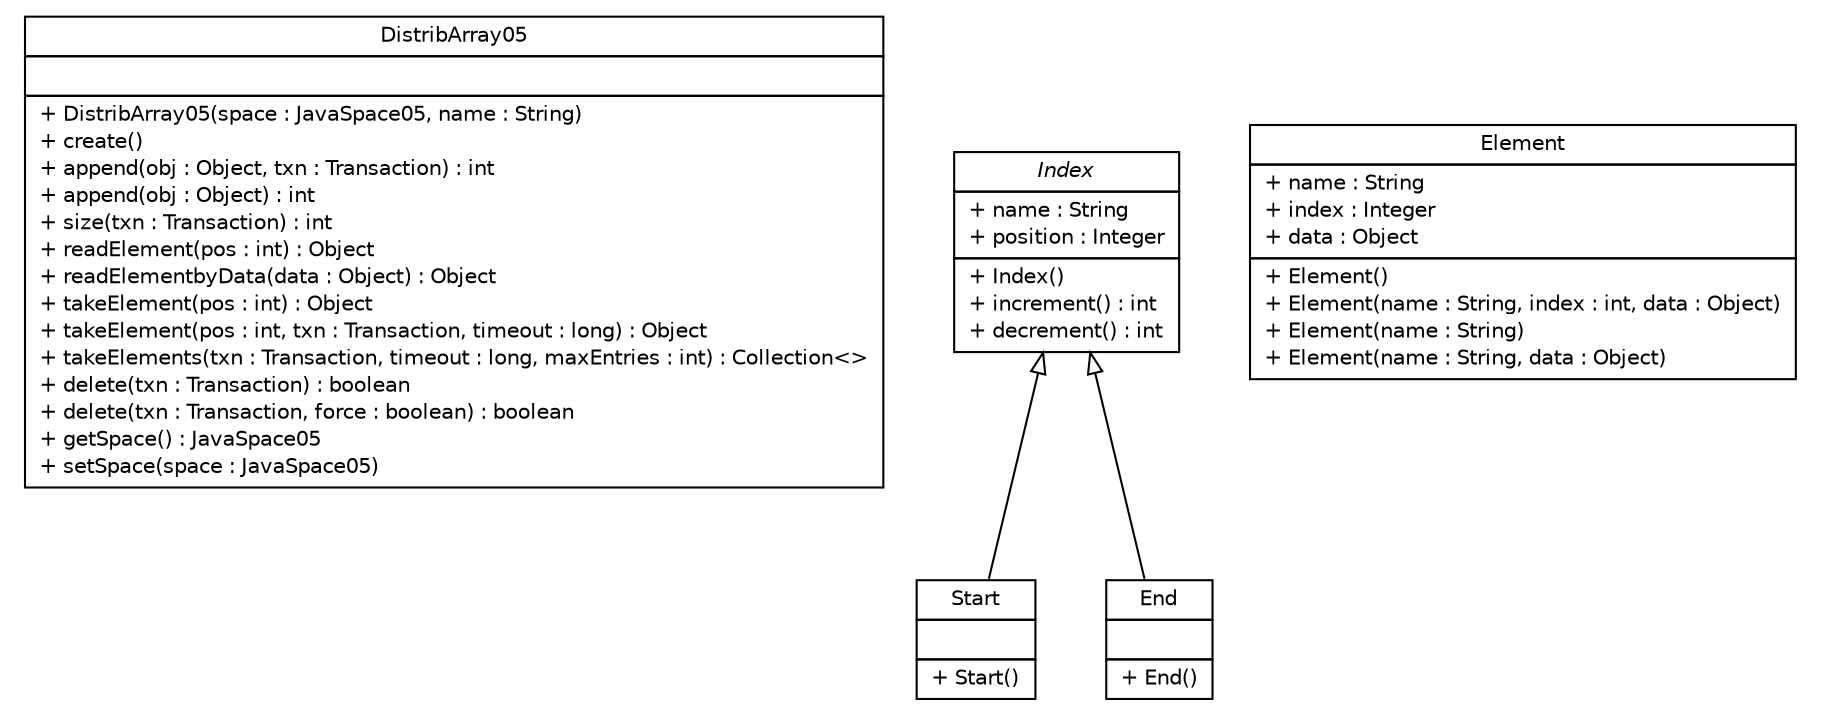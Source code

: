 #!/usr/local/bin/dot
#
# Class diagram 
# Generated by UMLGraph version R5_6 (http://www.umlgraph.org/)
#

digraph G {
	edge [fontname="Helvetica",fontsize=10,labelfontname="Helvetica",labelfontsize=10];
	node [fontname="Helvetica",fontsize=10,shape=plaintext];
	nodesep=0.25;
	ranksep=0.5;
	// sorcer.space.array.DistribArray05
	c43241 [label=<<table title="sorcer.space.array.DistribArray05" border="0" cellborder="1" cellspacing="0" cellpadding="2" port="p" href="./DistribArray05.html">
		<tr><td><table border="0" cellspacing="0" cellpadding="1">
<tr><td align="center" balign="center"> DistribArray05 </td></tr>
		</table></td></tr>
		<tr><td><table border="0" cellspacing="0" cellpadding="1">
<tr><td align="left" balign="left">  </td></tr>
		</table></td></tr>
		<tr><td><table border="0" cellspacing="0" cellpadding="1">
<tr><td align="left" balign="left"> + DistribArray05(space : JavaSpace05, name : String) </td></tr>
<tr><td align="left" balign="left"> + create() </td></tr>
<tr><td align="left" balign="left"> + append(obj : Object, txn : Transaction) : int </td></tr>
<tr><td align="left" balign="left"> + append(obj : Object) : int </td></tr>
<tr><td align="left" balign="left"> + size(txn : Transaction) : int </td></tr>
<tr><td align="left" balign="left"> + readElement(pos : int) : Object </td></tr>
<tr><td align="left" balign="left"> + readElementbyData(data : Object) : Object </td></tr>
<tr><td align="left" balign="left"> + takeElement(pos : int) : Object </td></tr>
<tr><td align="left" balign="left"> + takeElement(pos : int, txn : Transaction, timeout : long) : Object </td></tr>
<tr><td align="left" balign="left"> + takeElements(txn : Transaction, timeout : long, maxEntries : int) : Collection&lt;&gt; </td></tr>
<tr><td align="left" balign="left"> + delete(txn : Transaction) : boolean </td></tr>
<tr><td align="left" balign="left"> + delete(txn : Transaction, force : boolean) : boolean </td></tr>
<tr><td align="left" balign="left"> + getSpace() : JavaSpace05 </td></tr>
<tr><td align="left" balign="left"> + setSpace(space : JavaSpace05) </td></tr>
		</table></td></tr>
		</table>>, URL="./DistribArray05.html", fontname="Helvetica", fontcolor="black", fontsize=10.0];
	// sorcer.space.array.Index
	c43242 [label=<<table title="sorcer.space.array.Index" border="0" cellborder="1" cellspacing="0" cellpadding="2" port="p" href="./Index.html">
		<tr><td><table border="0" cellspacing="0" cellpadding="1">
<tr><td align="center" balign="center"><font face="Helvetica-Oblique"> Index </font></td></tr>
		</table></td></tr>
		<tr><td><table border="0" cellspacing="0" cellpadding="1">
<tr><td align="left" balign="left"> + name : String </td></tr>
<tr><td align="left" balign="left"> + position : Integer </td></tr>
		</table></td></tr>
		<tr><td><table border="0" cellspacing="0" cellpadding="1">
<tr><td align="left" balign="left"> + Index() </td></tr>
<tr><td align="left" balign="left"> + increment() : int </td></tr>
<tr><td align="left" balign="left"> + decrement() : int </td></tr>
		</table></td></tr>
		</table>>, URL="./Index.html", fontname="Helvetica", fontcolor="black", fontsize=10.0];
	// sorcer.space.array.Element
	c43243 [label=<<table title="sorcer.space.array.Element" border="0" cellborder="1" cellspacing="0" cellpadding="2" port="p" href="./Element.html">
		<tr><td><table border="0" cellspacing="0" cellpadding="1">
<tr><td align="center" balign="center"> Element </td></tr>
		</table></td></tr>
		<tr><td><table border="0" cellspacing="0" cellpadding="1">
<tr><td align="left" balign="left"> + name : String </td></tr>
<tr><td align="left" balign="left"> + index : Integer </td></tr>
<tr><td align="left" balign="left"> + data : Object </td></tr>
		</table></td></tr>
		<tr><td><table border="0" cellspacing="0" cellpadding="1">
<tr><td align="left" balign="left"> + Element() </td></tr>
<tr><td align="left" balign="left"> + Element(name : String, index : int, data : Object) </td></tr>
<tr><td align="left" balign="left"> + Element(name : String) </td></tr>
<tr><td align="left" balign="left"> + Element(name : String, data : Object) </td></tr>
		</table></td></tr>
		</table>>, URL="./Element.html", fontname="Helvetica", fontcolor="black", fontsize=10.0];
	// sorcer.space.array.Start
	c43244 [label=<<table title="sorcer.space.array.Start" border="0" cellborder="1" cellspacing="0" cellpadding="2" port="p" href="./Start.html">
		<tr><td><table border="0" cellspacing="0" cellpadding="1">
<tr><td align="center" balign="center"> Start </td></tr>
		</table></td></tr>
		<tr><td><table border="0" cellspacing="0" cellpadding="1">
<tr><td align="left" balign="left">  </td></tr>
		</table></td></tr>
		<tr><td><table border="0" cellspacing="0" cellpadding="1">
<tr><td align="left" balign="left"> + Start() </td></tr>
		</table></td></tr>
		</table>>, URL="./Start.html", fontname="Helvetica", fontcolor="black", fontsize=10.0];
	// sorcer.space.array.End
	c43245 [label=<<table title="sorcer.space.array.End" border="0" cellborder="1" cellspacing="0" cellpadding="2" port="p" href="./End.html">
		<tr><td><table border="0" cellspacing="0" cellpadding="1">
<tr><td align="center" balign="center"> End </td></tr>
		</table></td></tr>
		<tr><td><table border="0" cellspacing="0" cellpadding="1">
<tr><td align="left" balign="left">  </td></tr>
		</table></td></tr>
		<tr><td><table border="0" cellspacing="0" cellpadding="1">
<tr><td align="left" balign="left"> + End() </td></tr>
		</table></td></tr>
		</table>>, URL="./End.html", fontname="Helvetica", fontcolor="black", fontsize=10.0];
	//sorcer.space.array.Start extends sorcer.space.array.Index
	c43242:p -> c43244:p [dir=back,arrowtail=empty];
	//sorcer.space.array.End extends sorcer.space.array.Index
	c43242:p -> c43245:p [dir=back,arrowtail=empty];
}

